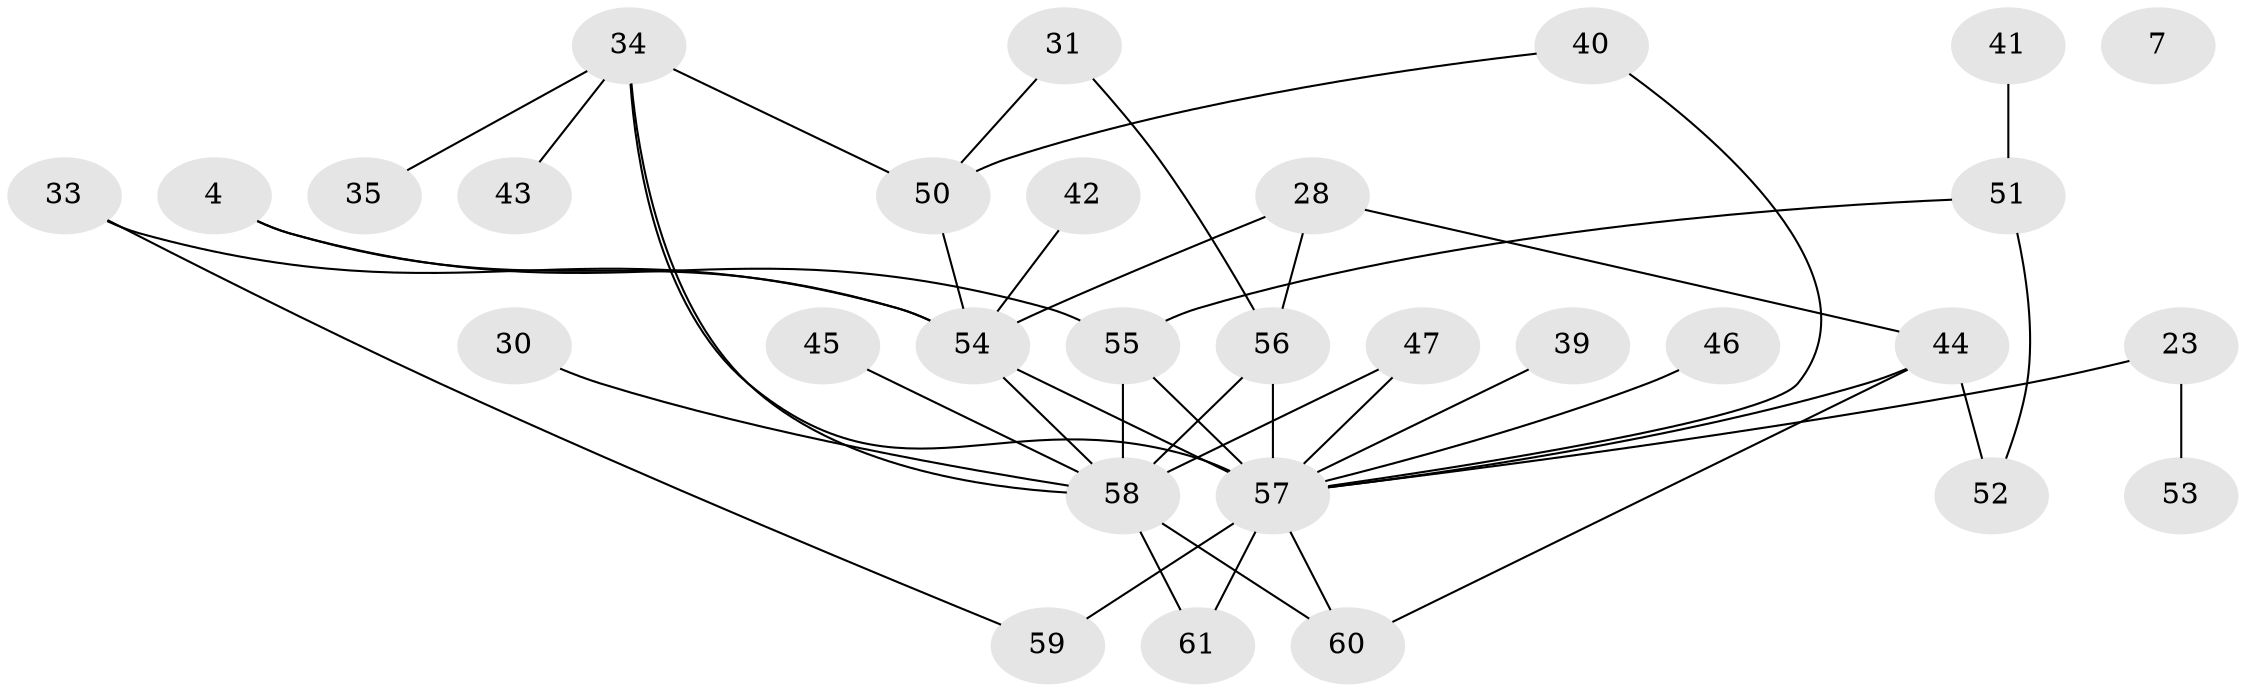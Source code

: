 // original degree distribution, {3: 0.26229508196721313, 2: 0.2786885245901639, 1: 0.19672131147540983, 0: 0.01639344262295082, 4: 0.14754098360655737, 7: 0.03278688524590164, 5: 0.06557377049180328}
// Generated by graph-tools (version 1.1) at 2025/40/03/09/25 04:40:09]
// undirected, 30 vertices, 43 edges
graph export_dot {
graph [start="1"]
  node [color=gray90,style=filled];
  4;
  7;
  23;
  28 [super="+1"];
  30;
  31;
  33 [super="+27"];
  34 [super="+21"];
  35;
  39;
  40;
  41 [super="+15"];
  42;
  43;
  44 [super="+14"];
  45;
  46;
  47;
  50 [super="+8+24"];
  51 [super="+36"];
  52;
  53;
  54 [super="+29+25+32"];
  55 [super="+9"];
  56;
  57 [super="+16+26+37+49"];
  58 [super="+38+10"];
  59;
  60 [super="+48"];
  61;
  4 -- 55;
  4 -- 54;
  23 -- 53;
  23 -- 57;
  28 -- 44 [weight=2];
  28 -- 56;
  28 -- 54 [weight=2];
  30 -- 58;
  31 -- 56;
  31 -- 50;
  33 -- 54;
  33 -- 59;
  34 -- 35;
  34 -- 58;
  34 -- 43;
  34 -- 50;
  34 -- 57;
  39 -- 57;
  40 -- 50;
  40 -- 57;
  41 -- 51;
  42 -- 54;
  44 -- 52;
  44 -- 60;
  44 -- 57 [weight=3];
  45 -- 58;
  46 -- 57;
  47 -- 58;
  47 -- 57;
  50 -- 54;
  51 -- 52;
  51 -- 55;
  54 -- 57 [weight=3];
  54 -- 58;
  55 -- 58;
  55 -- 57 [weight=2];
  56 -- 58;
  56 -- 57;
  57 -- 59 [weight=2];
  57 -- 61;
  57 -- 60;
  58 -- 60;
  58 -- 61;
}
